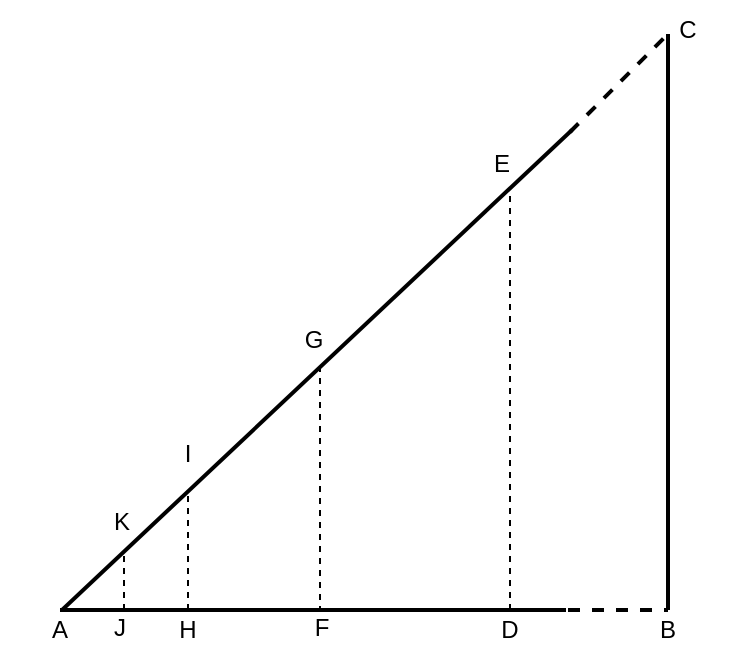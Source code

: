 <mxfile version="24.1.0" type="github" pages="2">
  <diagram name="第 1 页" id="RIVABgKGVWVkQaULtAYW">
    <mxGraphModel dx="880" dy="468" grid="1" gridSize="1" guides="1" tooltips="1" connect="1" arrows="1" fold="1" page="1" pageScale="1" pageWidth="827" pageHeight="1169" math="0" shadow="0">
      <root>
        <mxCell id="0" />
        <mxCell id="1" parent="0" />
        <mxCell id="H04dgf4gUaKJfO17DssH-1" value="" style="endArrow=none;html=1;rounded=0;strokeWidth=2;" edge="1" parent="1">
          <mxGeometry width="50" height="50" relative="1" as="geometry">
            <mxPoint x="241" y="384" as="sourcePoint" />
            <mxPoint x="496" y="144" as="targetPoint" />
          </mxGeometry>
        </mxCell>
        <mxCell id="H04dgf4gUaKJfO17DssH-2" value="" style="endArrow=none;html=1;rounded=0;strokeWidth=2;" edge="1" parent="1">
          <mxGeometry width="50" height="50" relative="1" as="geometry">
            <mxPoint x="240" y="384" as="sourcePoint" />
            <mxPoint x="493" y="384" as="targetPoint" />
          </mxGeometry>
        </mxCell>
        <mxCell id="H04dgf4gUaKJfO17DssH-3" value="" style="endArrow=none;html=1;rounded=0;strokeWidth=2;" edge="1" parent="1">
          <mxGeometry width="50" height="50" relative="1" as="geometry">
            <mxPoint x="544" y="384" as="sourcePoint" />
            <mxPoint x="544" y="96" as="targetPoint" />
          </mxGeometry>
        </mxCell>
        <mxCell id="H04dgf4gUaKJfO17DssH-4" value="A" style="text;html=1;align=center;verticalAlign=middle;whiteSpace=wrap;rounded=0;" vertex="1" parent="1">
          <mxGeometry x="210" y="379" width="60" height="30" as="geometry" />
        </mxCell>
        <mxCell id="H04dgf4gUaKJfO17DssH-5" value="B" style="text;html=1;align=center;verticalAlign=middle;whiteSpace=wrap;rounded=0;" vertex="1" parent="1">
          <mxGeometry x="514" y="379" width="60" height="30" as="geometry" />
        </mxCell>
        <mxCell id="H04dgf4gUaKJfO17DssH-6" value="C" style="text;html=1;align=center;verticalAlign=middle;whiteSpace=wrap;rounded=0;" vertex="1" parent="1">
          <mxGeometry x="524" y="79" width="60" height="30" as="geometry" />
        </mxCell>
        <mxCell id="H04dgf4gUaKJfO17DssH-7" value="D" style="text;html=1;align=center;verticalAlign=middle;whiteSpace=wrap;rounded=0;" vertex="1" parent="1">
          <mxGeometry x="435" y="379" width="60" height="30" as="geometry" />
        </mxCell>
        <mxCell id="H04dgf4gUaKJfO17DssH-8" value="E" style="text;html=1;align=center;verticalAlign=middle;whiteSpace=wrap;rounded=0;" vertex="1" parent="1">
          <mxGeometry x="431" y="146" width="60" height="30" as="geometry" />
        </mxCell>
        <mxCell id="H04dgf4gUaKJfO17DssH-9" value="F" style="text;html=1;align=center;verticalAlign=middle;whiteSpace=wrap;rounded=0;" vertex="1" parent="1">
          <mxGeometry x="341" y="378" width="60" height="30" as="geometry" />
        </mxCell>
        <mxCell id="H04dgf4gUaKJfO17DssH-10" value="G" style="text;html=1;align=center;verticalAlign=middle;whiteSpace=wrap;rounded=0;" vertex="1" parent="1">
          <mxGeometry x="337" y="234" width="60" height="30" as="geometry" />
        </mxCell>
        <mxCell id="H04dgf4gUaKJfO17DssH-11" value="H" style="text;html=1;align=center;verticalAlign=middle;whiteSpace=wrap;rounded=0;" vertex="1" parent="1">
          <mxGeometry x="274" y="379" width="60" height="30" as="geometry" />
        </mxCell>
        <mxCell id="H04dgf4gUaKJfO17DssH-12" value="I" style="text;html=1;align=center;verticalAlign=middle;whiteSpace=wrap;rounded=0;" vertex="1" parent="1">
          <mxGeometry x="274" y="291" width="60" height="30" as="geometry" />
        </mxCell>
        <mxCell id="H04dgf4gUaKJfO17DssH-13" value="J" style="text;html=1;align=center;verticalAlign=middle;whiteSpace=wrap;rounded=0;" vertex="1" parent="1">
          <mxGeometry x="240" y="378" width="60" height="30" as="geometry" />
        </mxCell>
        <mxCell id="H04dgf4gUaKJfO17DssH-19" value="K" style="text;html=1;align=center;verticalAlign=middle;whiteSpace=wrap;rounded=0;" vertex="1" parent="1">
          <mxGeometry x="241" y="325" width="60" height="30" as="geometry" />
        </mxCell>
        <mxCell id="H04dgf4gUaKJfO17DssH-20" value="" style="endArrow=none;dashed=1;html=1;rounded=0;strokeWidth=2;" edge="1" parent="1">
          <mxGeometry width="50" height="50" relative="1" as="geometry">
            <mxPoint x="495" y="145" as="sourcePoint" />
            <mxPoint x="545" y="95" as="targetPoint" />
          </mxGeometry>
        </mxCell>
        <mxCell id="H04dgf4gUaKJfO17DssH-23" value="" style="endArrow=none;dashed=1;html=1;rounded=0;strokeWidth=2;" edge="1" parent="1">
          <mxGeometry width="50" height="50" relative="1" as="geometry">
            <mxPoint x="494" y="384" as="sourcePoint" />
            <mxPoint x="544" y="384" as="targetPoint" />
          </mxGeometry>
        </mxCell>
        <mxCell id="tYeHENiUz2JDFwdjFI6Z-1" value="" style="endArrow=none;dashed=1;html=1;rounded=0;" edge="1" parent="1">
          <mxGeometry width="50" height="50" relative="1" as="geometry">
            <mxPoint x="465" y="384" as="sourcePoint" />
            <mxPoint x="465" y="174" as="targetPoint" />
          </mxGeometry>
        </mxCell>
        <mxCell id="tYeHENiUz2JDFwdjFI6Z-2" value="" style="endArrow=none;dashed=1;html=1;rounded=0;" edge="1" parent="1">
          <mxGeometry width="50" height="50" relative="1" as="geometry">
            <mxPoint x="304" y="384" as="sourcePoint" />
            <mxPoint x="304" y="324" as="targetPoint" />
          </mxGeometry>
        </mxCell>
        <mxCell id="tYeHENiUz2JDFwdjFI6Z-3" value="" style="endArrow=none;dashed=1;html=1;rounded=0;" edge="1" parent="1">
          <mxGeometry width="50" height="50" relative="1" as="geometry">
            <mxPoint x="272" y="384" as="sourcePoint" />
            <mxPoint x="272" y="355" as="targetPoint" />
          </mxGeometry>
        </mxCell>
        <mxCell id="tYeHENiUz2JDFwdjFI6Z-4" value="" style="endArrow=none;dashed=1;html=1;rounded=0;" edge="1" parent="1">
          <mxGeometry width="50" height="50" relative="1" as="geometry">
            <mxPoint x="370" y="262" as="sourcePoint" />
            <mxPoint x="370" y="384" as="targetPoint" />
          </mxGeometry>
        </mxCell>
      </root>
    </mxGraphModel>
  </diagram>
  <diagram id="T84HWTzjseAV6gvynWWT" name="第 2 页">
    <mxGraphModel dx="880" dy="468" grid="1" gridSize="1" guides="1" tooltips="1" connect="1" arrows="1" fold="1" page="1" pageScale="1" pageWidth="827" pageHeight="1169" math="0" shadow="0">
      <root>
        <mxCell id="0" />
        <mxCell id="1" parent="0" />
      </root>
    </mxGraphModel>
  </diagram>
</mxfile>
